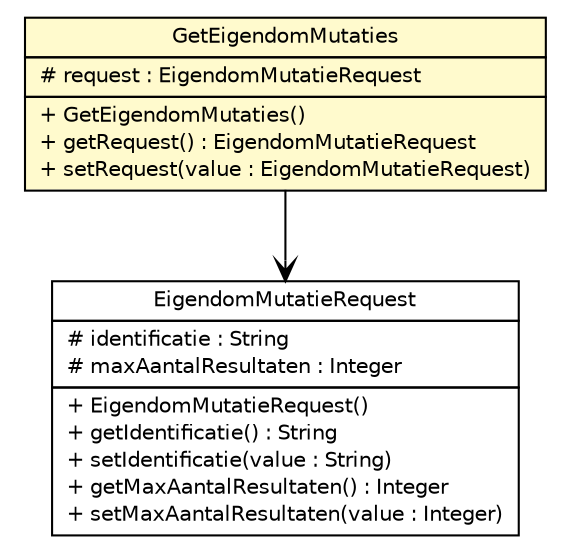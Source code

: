 #!/usr/local/bin/dot
#
# Class diagram 
# Generated by UMLGraph version R5_6-24-gf6e263 (http://www.umlgraph.org/)
#

digraph G {
	edge [fontname="Helvetica",fontsize=10,labelfontname="Helvetica",labelfontsize=10];
	node [fontname="Helvetica",fontsize=10,shape=plaintext];
	nodesep=0.25;
	ranksep=0.5;
	// nl.b3p.brmo.soap.eigendom.EigendomMutatieRequest
	c877 [label=<<table title="nl.b3p.brmo.soap.eigendom.EigendomMutatieRequest" border="0" cellborder="1" cellspacing="0" cellpadding="2" port="p" href="./EigendomMutatieRequest.html">
		<tr><td><table border="0" cellspacing="0" cellpadding="1">
<tr><td align="center" balign="center"> EigendomMutatieRequest </td></tr>
		</table></td></tr>
		<tr><td><table border="0" cellspacing="0" cellpadding="1">
<tr><td align="left" balign="left"> # identificatie : String </td></tr>
<tr><td align="left" balign="left"> # maxAantalResultaten : Integer </td></tr>
		</table></td></tr>
		<tr><td><table border="0" cellspacing="0" cellpadding="1">
<tr><td align="left" balign="left"> + EigendomMutatieRequest() </td></tr>
<tr><td align="left" balign="left"> + getIdentificatie() : String </td></tr>
<tr><td align="left" balign="left"> + setIdentificatie(value : String) </td></tr>
<tr><td align="left" balign="left"> + getMaxAantalResultaten() : Integer </td></tr>
<tr><td align="left" balign="left"> + setMaxAantalResultaten(value : Integer) </td></tr>
		</table></td></tr>
		</table>>, URL="./EigendomMutatieRequest.html", fontname="Helvetica", fontcolor="black", fontsize=10.0];
	// nl.b3p.brmo.soap.eigendom.GetEigendomMutaties
	c879 [label=<<table title="nl.b3p.brmo.soap.eigendom.GetEigendomMutaties" border="0" cellborder="1" cellspacing="0" cellpadding="2" port="p" bgcolor="lemonChiffon" href="./GetEigendomMutaties.html">
		<tr><td><table border="0" cellspacing="0" cellpadding="1">
<tr><td align="center" balign="center"> GetEigendomMutaties </td></tr>
		</table></td></tr>
		<tr><td><table border="0" cellspacing="0" cellpadding="1">
<tr><td align="left" balign="left"> # request : EigendomMutatieRequest </td></tr>
		</table></td></tr>
		<tr><td><table border="0" cellspacing="0" cellpadding="1">
<tr><td align="left" balign="left"> + GetEigendomMutaties() </td></tr>
<tr><td align="left" balign="left"> + getRequest() : EigendomMutatieRequest </td></tr>
<tr><td align="left" balign="left"> + setRequest(value : EigendomMutatieRequest) </td></tr>
		</table></td></tr>
		</table>>, URL="./GetEigendomMutaties.html", fontname="Helvetica", fontcolor="black", fontsize=10.0];
	// nl.b3p.brmo.soap.eigendom.GetEigendomMutaties NAVASSOC nl.b3p.brmo.soap.eigendom.EigendomMutatieRequest
	c879:p -> c877:p [taillabel="", label="", headlabel="", fontname="Helvetica", fontcolor="black", fontsize=10.0, color="black", arrowhead=open];
}

